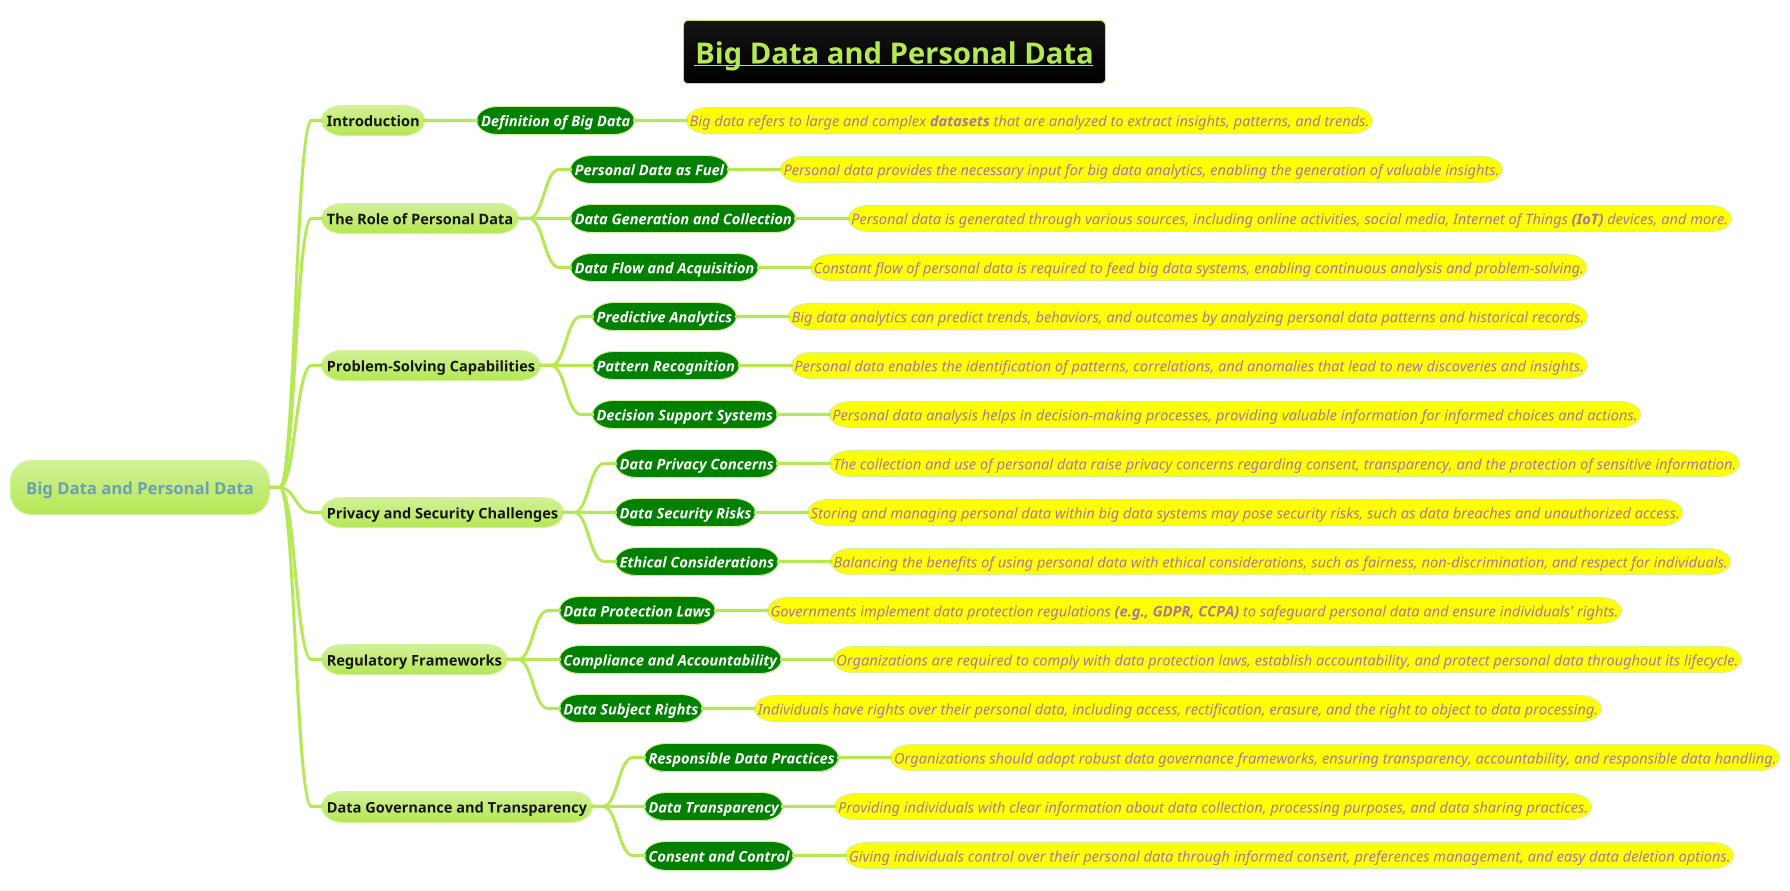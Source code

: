 @startmindmap
title =__Big Data and Personal Data__
!theme hacker

* Big Data and Personal Data
** Introduction
***[#green] <b><i><color #white><size:14>Definition of Big Data
****[#yellow] <i><size:14>Big data refers to large and complex **datasets** that are analyzed to extract insights, patterns, and trends.

** The Role of Personal Data
***[#green] <b><i><color #white><size:14>Personal Data as Fuel
****[#yellow] <i><size:14>Personal data provides the necessary input for big data analytics, enabling the generation of valuable insights.

***[#green] <b><i><color #white><size:14>Data Generation and Collection
****[#yellow] <i><size:14>Personal data is generated through various sources, including online activities, social media, Internet of Things **(IoT)** devices, and more.

***[#green] <b><i><color #white><size:14>Data Flow and Acquisition
****[#yellow] <i><size:14>Constant flow of personal data is required to feed big data systems, enabling continuous analysis and problem-solving.

** Problem-Solving Capabilities
***[#green] <b><i><color #white><size:14>Predictive Analytics
****[#yellow] <i><size:14>Big data analytics can predict trends, behaviors, and outcomes by analyzing personal data patterns and historical records.

***[#green] <b><i><color #white><size:14>Pattern Recognition
****[#yellow] <i><size:14>Personal data enables the identification of patterns, correlations, and anomalies that lead to new discoveries and insights.

***[#green] <b><i><color #white><size:14>Decision Support Systems
****[#yellow] <i><size:14>Personal data analysis helps in decision-making processes, providing valuable information for informed choices and actions.

** Privacy and Security Challenges
***[#green] <b><i><color #white><size:14>Data Privacy Concerns
****[#yellow] <i><size:14>The collection and use of personal data raise privacy concerns regarding consent, transparency, and the protection of sensitive information.

***[#green] <b><i><color #white><size:14>Data Security Risks
****[#yellow] <i><size:14>Storing and managing personal data within big data systems may pose security risks, such as data breaches and unauthorized access.

***[#green] <b><i><color #white><size:14>Ethical Considerations
****[#yellow] <i><size:14>Balancing the benefits of using personal data with ethical considerations, such as fairness, non-discrimination, and respect for individuals.

** Regulatory Frameworks
***[#green] <b><i><color #white><size:14>Data Protection Laws
****[#yellow] <i><size:14>Governments implement data protection regulations **(e.g., GDPR, CCPA)** to safeguard personal data and ensure individuals' rights.

***[#green] <b><i><color #white><size:14>Compliance and Accountability
****[#yellow] <i><size:14>Organizations are required to comply with data protection laws, establish accountability, and protect personal data throughout its lifecycle.

***[#green] <b><i><color #white><size:14>Data Subject Rights
****[#yellow] <i><size:14>Individuals have rights over their personal data, including access, rectification, erasure, and the right to object to data processing.

** Data Governance and Transparency
***[#green] <b><i><color #white><size:14>Responsible Data Practices
****[#yellow] <i><size:14>Organizations should adopt robust data governance frameworks, ensuring transparency, accountability, and responsible data handling.

***[#green] <b><i><color #white><size:14>Data Transparency
****[#yellow] <i><size:14>Providing individuals with clear information about data collection, processing purposes, and data sharing practices.

***[#green] <b><i><color #white><size:14>Consent and Control
****[#yellow] <i><size:14>Giving individuals control over their personal data through informed consent, preferences management, and easy data deletion options.

@endmindmap
